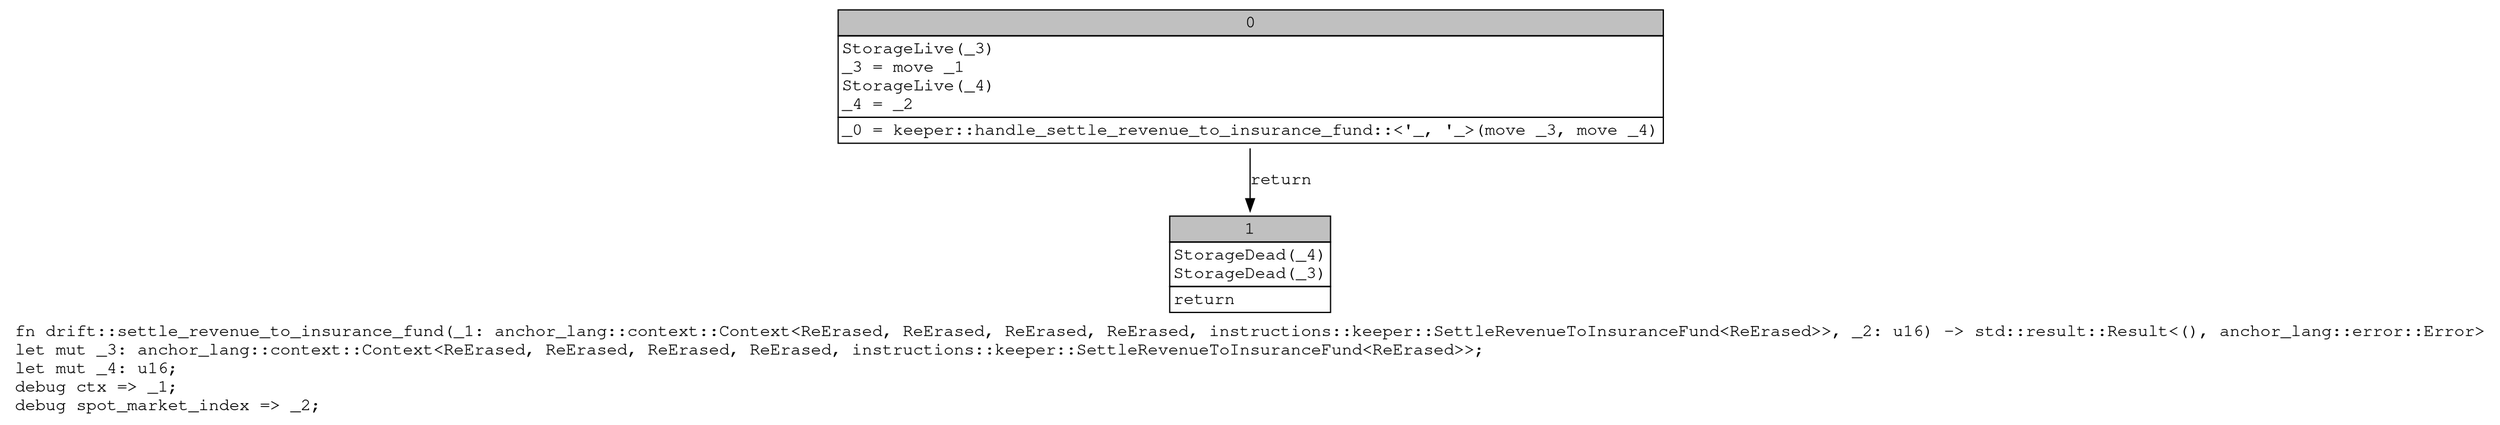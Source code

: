 digraph Mir_0_19966 {
    graph [fontname="Courier, monospace"];
    node [fontname="Courier, monospace"];
    edge [fontname="Courier, monospace"];
    label=<fn drift::settle_revenue_to_insurance_fund(_1: anchor_lang::context::Context&lt;ReErased, ReErased, ReErased, ReErased, instructions::keeper::SettleRevenueToInsuranceFund&lt;ReErased&gt;&gt;, _2: u16) -&gt; std::result::Result&lt;(), anchor_lang::error::Error&gt;<br align="left"/>let mut _3: anchor_lang::context::Context&lt;ReErased, ReErased, ReErased, ReErased, instructions::keeper::SettleRevenueToInsuranceFund&lt;ReErased&gt;&gt;;<br align="left"/>let mut _4: u16;<br align="left"/>debug ctx =&gt; _1;<br align="left"/>debug spot_market_index =&gt; _2;<br align="left"/>>;
    bb0__0_19966 [shape="none", label=<<table border="0" cellborder="1" cellspacing="0"><tr><td bgcolor="gray" align="center" colspan="1">0</td></tr><tr><td align="left" balign="left">StorageLive(_3)<br/>_3 = move _1<br/>StorageLive(_4)<br/>_4 = _2<br/></td></tr><tr><td align="left">_0 = keeper::handle_settle_revenue_to_insurance_fund::&lt;'_, '_&gt;(move _3, move _4)</td></tr></table>>];
    bb1__0_19966 [shape="none", label=<<table border="0" cellborder="1" cellspacing="0"><tr><td bgcolor="gray" align="center" colspan="1">1</td></tr><tr><td align="left" balign="left">StorageDead(_4)<br/>StorageDead(_3)<br/></td></tr><tr><td align="left">return</td></tr></table>>];
    bb0__0_19966 -> bb1__0_19966 [label="return"];
}
